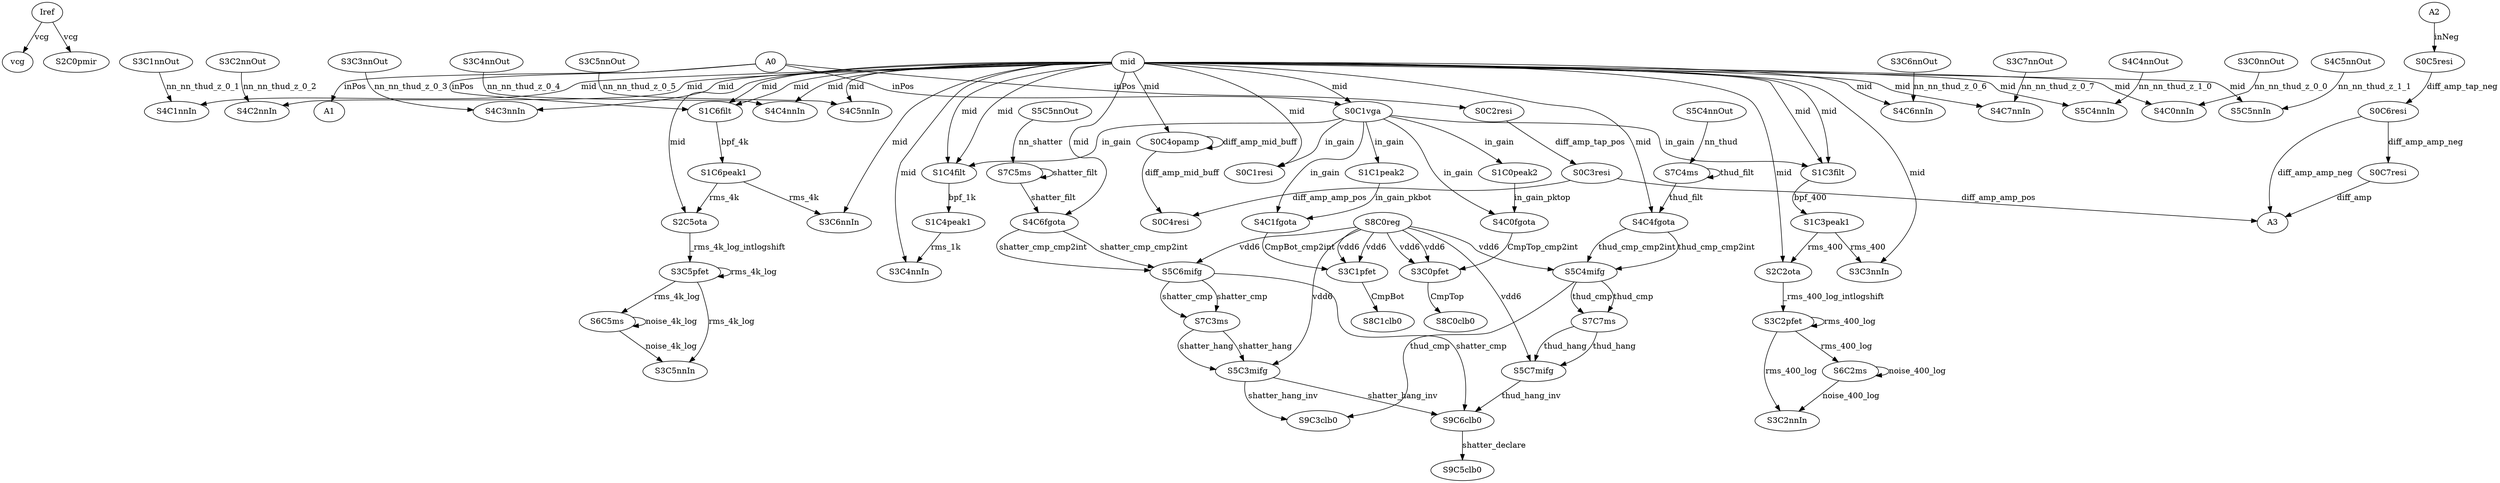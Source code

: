 digraph G {
  Iref -> vcg [label="vcg"];
  Iref -> S2C0pmir [label="vcg"];
  A0 -> A1 [label="inPos"];
  A0 -> S0C1vga [label="inPos"];
  A0 -> S1C6filt [label="inPos"];
  A0 -> S0C2resi [label="inPos"];
  A2 -> S0C5resi [label="inNeg"];
  mid -> S0C1vga [label="mid"];
  mid -> S0C1resi [label="mid"];
  mid -> S1C6filt [label="mid"];
  mid -> S1C6filt [label="mid"];
  mid -> S2C5ota [label="mid"];
  mid -> S1C4filt [label="mid"];
  mid -> S1C4filt [label="mid"];
  mid -> S1C3filt [label="mid"];
  mid -> S1C3filt [label="mid"];
  mid -> S2C2ota [label="mid"];
  mid -> S3C6nnIn [label="mid"];
  mid -> S3C4nnIn [label="mid"];
  mid -> S3C3nnIn [label="mid"];
  mid -> S4C0nnIn [label="mid"];
  mid -> S4C1nnIn [label="mid"];
  mid -> S4C2nnIn [label="mid"];
  mid -> S4C3nnIn [label="mid"];
  mid -> S4C4nnIn [label="mid"];
  mid -> S4C5nnIn [label="mid"];
  mid -> S4C6nnIn [label="mid"];
  mid -> S4C7nnIn [label="mid"];
  mid -> S5C4nnIn [label="mid"];
  mid -> S5C5nnIn [label="mid"];
  mid -> S4C4fgota [label="mid"];
  mid -> S4C6fgota [label="mid"];
  mid -> S0C4opamp [label="mid"];
  S0C1vga -> S0C1resi [label="in_gain"];
  S0C1vga -> S1C4filt [label="in_gain"];
  S0C1vga -> S1C3filt [label="in_gain"];
  S0C1vga -> S1C0peak2 [label="in_gain"];
  S0C1vga -> S4C0fgota [label="in_gain"];
  S0C1vga -> S1C1peak2 [label="in_gain"];
  S0C1vga -> S4C1fgota [label="in_gain"];
  S1C6filt -> S1C6peak1 [label="bpf_4k"];
  S1C6peak1 -> S2C5ota [label="rms_4k"];
  S1C6peak1 -> S3C6nnIn [label="rms_4k"];
  S2C5ota -> S3C5pfet [label="_rms_4k_log_intlogshift"];
  S3C5pfet -> S3C5pfet [label="rms_4k_log"];
  S3C5pfet -> S6C5ms [label="rms_4k_log"];
  S3C5pfet -> S3C5nnIn [label="rms_4k_log"];
  S6C5ms -> S6C5ms [label="noise_4k_log"];
  S6C5ms -> S3C5nnIn [label="noise_4k_log"];
  S1C4filt -> S1C4peak1 [label="bpf_1k"];
  S1C4peak1 -> S3C4nnIn [label="rms_1k"];
  S1C3filt -> S1C3peak1 [label="bpf_400"];
  S1C3peak1 -> S2C2ota [label="rms_400"];
  S1C3peak1 -> S3C3nnIn [label="rms_400"];
  S2C2ota -> S3C2pfet [label="_rms_400_log_intlogshift"];
  S3C2pfet -> S3C2pfet [label="rms_400_log"];
  S3C2pfet -> S6C2ms [label="rms_400_log"];
  S3C2pfet -> S3C2nnIn [label="rms_400_log"];
  S6C2ms -> S6C2ms [label="noise_400_log"];
  S6C2ms -> S3C2nnIn [label="noise_400_log"];
  S3C0nnOut -> S4C0nnIn [label="nn_nn_thud_z_0_0"];
  S3C1nnOut -> S4C1nnIn [label="nn_nn_thud_z_0_1"];
  S3C2nnOut -> S4C2nnIn [label="nn_nn_thud_z_0_2"];
  S3C3nnOut -> S4C3nnIn [label="nn_nn_thud_z_0_3"];
  S3C4nnOut -> S4C4nnIn [label="nn_nn_thud_z_0_4"];
  S3C5nnOut -> S4C5nnIn [label="nn_nn_thud_z_0_5"];
  S3C6nnOut -> S4C6nnIn [label="nn_nn_thud_z_0_6"];
  S3C7nnOut -> S4C7nnIn [label="nn_nn_thud_z_0_7"];
  S4C4nnOut -> S5C4nnIn [label="nn_nn_thud_z_1_0"];
  S4C5nnOut -> S5C5nnIn [label="nn_nn_thud_z_1_1"];
  S5C4nnOut -> S7C4ms [label="nn_thud"];
  S5C5nnOut -> S7C5ms [label="nn_shatter"];
  S7C4ms -> S7C4ms [label="thud_filt"];
  S7C4ms -> S4C4fgota [label="thud_filt"];
  S7C5ms -> S7C5ms [label="shatter_filt"];
  S7C5ms -> S4C6fgota [label="shatter_filt"];
  S4C4fgota -> S5C4mifg [label="thud_cmp_cmp2int"];
  S4C4fgota -> S5C4mifg [label="thud_cmp_cmp2int"];
  S8C0reg -> S5C4mifg [label="vdd6"];
  S8C0reg -> S5C6mifg [label="vdd6"];
  S8C0reg -> S5C7mifg [label="vdd6"];
  S8C0reg -> S5C3mifg [label="vdd6"];
  S8C0reg -> S3C0pfet [label="vdd6"];
  S8C0reg -> S3C0pfet [label="vdd6"];
  S8C0reg -> S3C1pfet [label="vdd6"];
  S8C0reg -> S3C1pfet [label="vdd6"];
  S5C4mifg -> S7C7ms [label="thud_cmp"];
  S5C4mifg -> S7C7ms [label="thud_cmp"];
  S5C4mifg -> S9C3clb0 [label="thud_cmp"];
  S4C6fgota -> S5C6mifg [label="shatter_cmp_cmp2int"];
  S4C6fgota -> S5C6mifg [label="shatter_cmp_cmp2int"];
  S5C6mifg -> S7C3ms [label="shatter_cmp"];
  S5C6mifg -> S7C3ms [label="shatter_cmp"];
  S5C6mifg -> S9C6clb0 [label="shatter_cmp"];
  S7C7ms -> S5C7mifg [label="thud_hang"];
  S7C7ms -> S5C7mifg [label="thud_hang"];
  S5C7mifg -> S9C6clb0 [label="thud_hang_inv"];
  S7C3ms -> S5C3mifg [label="shatter_hang"];
  S7C3ms -> S5C3mifg [label="shatter_hang"];
  S5C3mifg -> S9C3clb0 [label="shatter_hang_inv"];
  S5C3mifg -> S9C6clb0 [label="shatter_hang_inv"];
  S9C6clb0 -> S9C5clb0 [label="shatter_declare"];
  S1C0peak2 -> S4C0fgota [label="in_gain_pktop"];
  S4C0fgota -> S3C0pfet [label="CmpTop_cmp2int"];
  S3C0pfet -> S8C0clb0 [label="CmpTop"];
  S1C1peak2 -> S4C1fgota [label="in_gain_pkbot"];
  S4C1fgota -> S3C1pfet [label="CmpBot_cmp2int"];
  S3C1pfet -> S8C1clb0 [label="CmpBot"];
  S0C2resi -> S0C3resi [label="diff_amp_tap_pos"];
  S0C3resi -> S0C4resi [label="diff_amp_amp_pos"];
  S0C3resi -> A3 [label="diff_amp_amp_pos"];
  S0C4opamp -> S0C4resi [label="diff_amp_mid_buff"];
  S0C4opamp -> S0C4opamp [label="diff_amp_mid_buff"];
  S0C5resi -> S0C6resi [label="diff_amp_tap_neg"];
  S0C6resi -> S0C7resi [label="diff_amp_amp_neg"];
  S0C6resi -> A3 [label="diff_amp_amp_neg"];
  S0C7resi -> A3 [label="diff_amp"];
}
